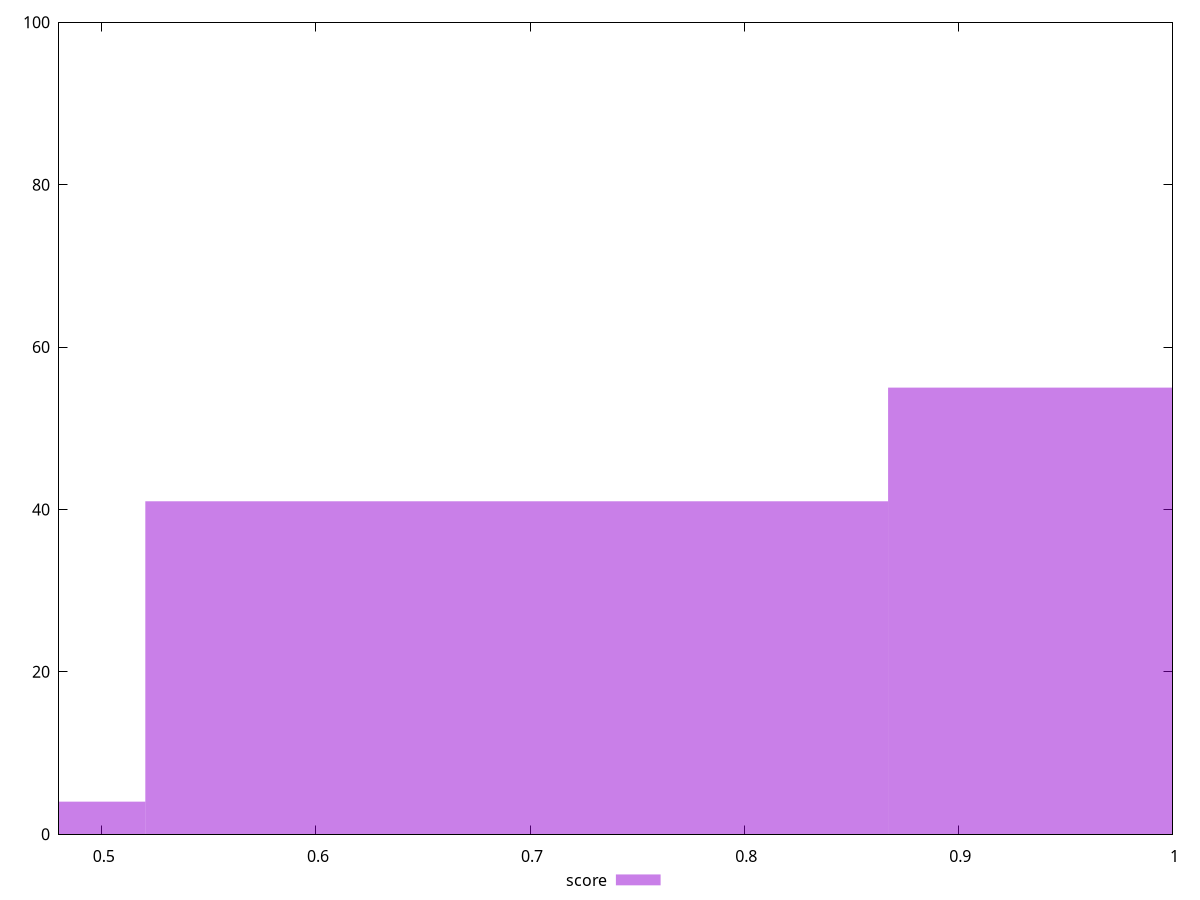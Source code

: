reset

$score <<EOF
1.0406175256649661 55
0.6937450171099774 41
0.3468725085549887 4
EOF

set key outside below
set boxwidth 0.3468725085549887
set xrange [0.48:1]
set yrange [0:100]
set trange [0:100]
set style fill transparent solid 0.5 noborder
set terminal svg size 640, 490 enhanced background rgb 'white'
set output "report_00015_2021-02-09T16-11-33.973Z/unused-css-rules/samples/pages/score/histogram.svg"

plot $score title "score" with boxes

reset
